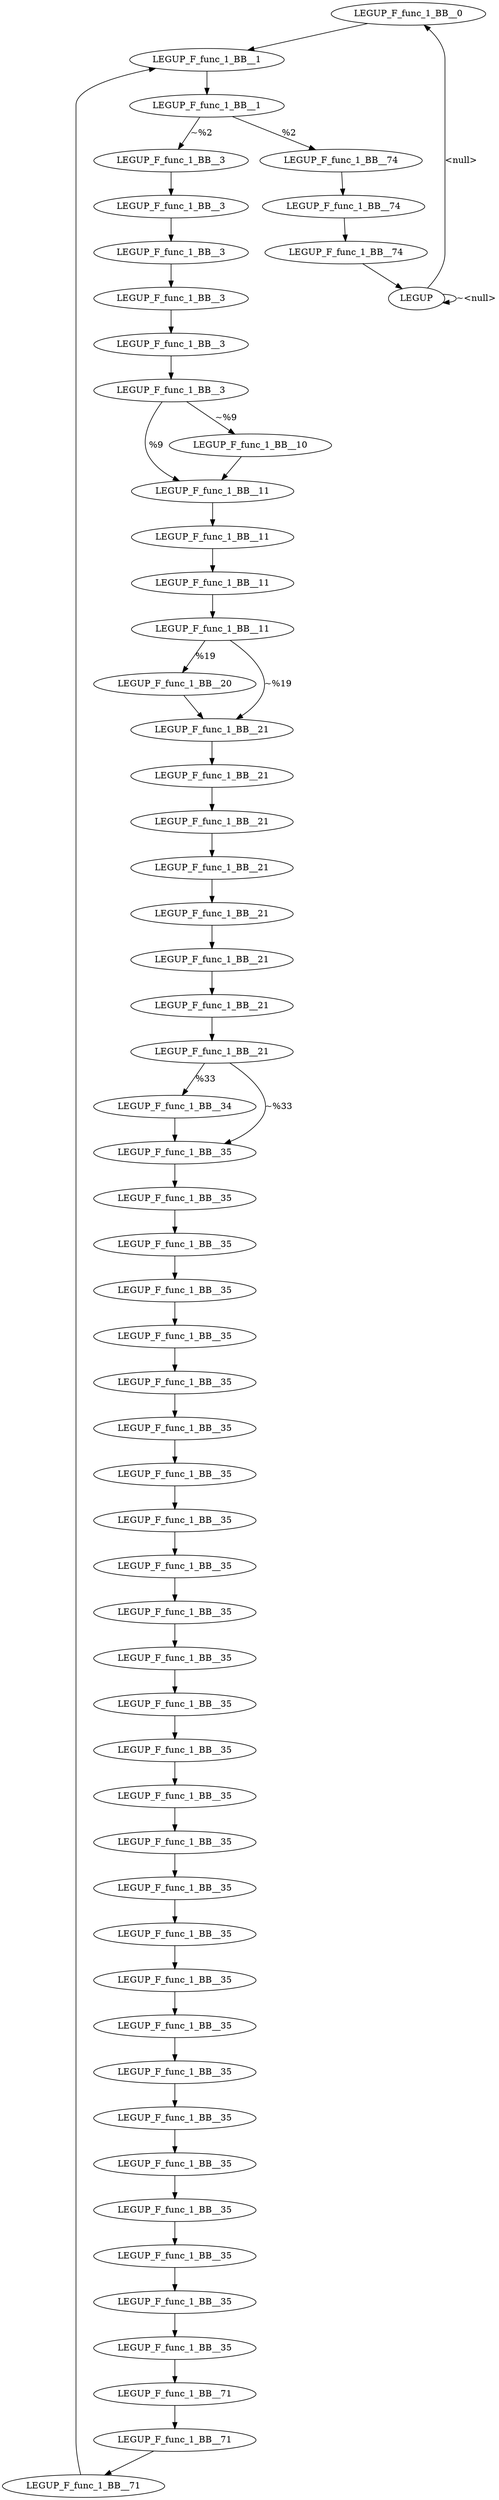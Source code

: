 digraph {
Node0x342b400[label="LEGUP_F_func_1_BB__0"];
Node0x342b260[label="LEGUP"];
Node0x342b260 -> Node0x342b400[label="<null>"];
Node0x342b260 -> Node0x342b260[label="~<null>"];
Node0x342b4d0[label="LEGUP_F_func_1_BB__1"];
Node0x342b400 -> Node0x342b4d0;
Node0x342b5a0[label="LEGUP_F_func_1_BB__1"];
Node0x342b4d0 -> Node0x342b5a0;
Node0x342e8a0[label="LEGUP_F_func_1_BB__74"];
Node0x342b5a0 -> Node0x342e8a0[label="%2"];
Node0x342b670[label="LEGUP_F_func_1_BB__3"];
Node0x342b5a0 -> Node0x342b670[label="~%2"];
Node0x342b740[label="LEGUP_F_func_1_BB__3"];
Node0x342b670 -> Node0x342b740;
Node0x342b810[label="LEGUP_F_func_1_BB__3"];
Node0x342b740 -> Node0x342b810;
Node0x342b8e0[label="LEGUP_F_func_1_BB__3"];
Node0x342b810 -> Node0x342b8e0;
Node0x342b9b0[label="LEGUP_F_func_1_BB__3"];
Node0x342b8e0 -> Node0x342b9b0;
Node0x342ba80[label="LEGUP_F_func_1_BB__3"];
Node0x342b9b0 -> Node0x342ba80;
Node0x342bc20[label="LEGUP_F_func_1_BB__11"];
Node0x342ba80 -> Node0x342bc20[label="%9"];
Node0x342bb50[label="LEGUP_F_func_1_BB__10"];
Node0x342ba80 -> Node0x342bb50[label="~%9"];
Node0x342bb50 -> Node0x342bc20;
Node0x342bcf0[label="LEGUP_F_func_1_BB__11"];
Node0x342bc20 -> Node0x342bcf0;
Node0x342bdc0[label="LEGUP_F_func_1_BB__11"];
Node0x342bcf0 -> Node0x342bdc0;
Node0x342be90[label="LEGUP_F_func_1_BB__11"];
Node0x342bdc0 -> Node0x342be90;
Node0x342bf60[label="LEGUP_F_func_1_BB__20"];
Node0x342be90 -> Node0x342bf60[label="%19"];
Node0x342c030[label="LEGUP_F_func_1_BB__21"];
Node0x342be90 -> Node0x342c030[label="~%19"];
Node0x342bf60 -> Node0x342c030;
Node0x342c100[label="LEGUP_F_func_1_BB__21"];
Node0x342c030 -> Node0x342c100;
Node0x342c1d0[label="LEGUP_F_func_1_BB__21"];
Node0x342c100 -> Node0x342c1d0;
Node0x342c2a0[label="LEGUP_F_func_1_BB__21"];
Node0x342c1d0 -> Node0x342c2a0;
Node0x342c370[label="LEGUP_F_func_1_BB__21"];
Node0x342c2a0 -> Node0x342c370;
Node0x342c480[label="LEGUP_F_func_1_BB__21"];
Node0x342c370 -> Node0x342c480;
Node0x342c590[label="LEGUP_F_func_1_BB__21"];
Node0x342c480 -> Node0x342c590;
Node0x342c6a0[label="LEGUP_F_func_1_BB__21"];
Node0x342c590 -> Node0x342c6a0;
Node0x342c7b0[label="LEGUP_F_func_1_BB__34"];
Node0x342c6a0 -> Node0x342c7b0[label="%33"];
Node0x342c8c0[label="LEGUP_F_func_1_BB__35"];
Node0x342c6a0 -> Node0x342c8c0[label="~%33"];
Node0x342c7b0 -> Node0x342c8c0;
Node0x342c9d0[label="LEGUP_F_func_1_BB__35"];
Node0x342c8c0 -> Node0x342c9d0;
Node0x342cae0[label="LEGUP_F_func_1_BB__35"];
Node0x342c9d0 -> Node0x342cae0;
Node0x342cbf0[label="LEGUP_F_func_1_BB__35"];
Node0x342cae0 -> Node0x342cbf0;
Node0x342cd00[label="LEGUP_F_func_1_BB__35"];
Node0x342cbf0 -> Node0x342cd00;
Node0x342ce10[label="LEGUP_F_func_1_BB__35"];
Node0x342cd00 -> Node0x342ce10;
Node0x342cf20[label="LEGUP_F_func_1_BB__35"];
Node0x342ce10 -> Node0x342cf20;
Node0x342d030[label="LEGUP_F_func_1_BB__35"];
Node0x342cf20 -> Node0x342d030;
Node0x342d140[label="LEGUP_F_func_1_BB__35"];
Node0x342d030 -> Node0x342d140;
Node0x342d250[label="LEGUP_F_func_1_BB__35"];
Node0x342d140 -> Node0x342d250;
Node0x342d360[label="LEGUP_F_func_1_BB__35"];
Node0x342d250 -> Node0x342d360;
Node0x342d470[label="LEGUP_F_func_1_BB__35"];
Node0x342d360 -> Node0x342d470;
Node0x342d580[label="LEGUP_F_func_1_BB__35"];
Node0x342d470 -> Node0x342d580;
Node0x342d690[label="LEGUP_F_func_1_BB__35"];
Node0x342d580 -> Node0x342d690;
Node0x342d7a0[label="LEGUP_F_func_1_BB__35"];
Node0x342d690 -> Node0x342d7a0;
Node0x342d8b0[label="LEGUP_F_func_1_BB__35"];
Node0x342d7a0 -> Node0x342d8b0;
Node0x342d9c0[label="LEGUP_F_func_1_BB__35"];
Node0x342d8b0 -> Node0x342d9c0;
Node0x342dad0[label="LEGUP_F_func_1_BB__35"];
Node0x342d9c0 -> Node0x342dad0;
Node0x342dbe0[label="LEGUP_F_func_1_BB__35"];
Node0x342dad0 -> Node0x342dbe0;
Node0x342dcf0[label="LEGUP_F_func_1_BB__35"];
Node0x342dbe0 -> Node0x342dcf0;
Node0x342de00[label="LEGUP_F_func_1_BB__35"];
Node0x342dcf0 -> Node0x342de00;
Node0x342df10[label="LEGUP_F_func_1_BB__35"];
Node0x342de00 -> Node0x342df10;
Node0x342e020[label="LEGUP_F_func_1_BB__35"];
Node0x342df10 -> Node0x342e020;
Node0x342e130[label="LEGUP_F_func_1_BB__35"];
Node0x342e020 -> Node0x342e130;
Node0x342e240[label="LEGUP_F_func_1_BB__35"];
Node0x342e130 -> Node0x342e240;
Node0x342e350[label="LEGUP_F_func_1_BB__35"];
Node0x342e240 -> Node0x342e350;
Node0x342e460[label="LEGUP_F_func_1_BB__35"];
Node0x342e350 -> Node0x342e460;
Node0x342e570[label="LEGUP_F_func_1_BB__71"];
Node0x342e460 -> Node0x342e570;
Node0x342e680[label="LEGUP_F_func_1_BB__71"];
Node0x342e570 -> Node0x342e680;
Node0x342e790[label="LEGUP_F_func_1_BB__71"];
Node0x342e680 -> Node0x342e790;
Node0x342e790 -> Node0x342b4d0;
Node0x342e9b0[label="LEGUP_F_func_1_BB__74"];
Node0x342e8a0 -> Node0x342e9b0;
Node0x342eac0[label="LEGUP_F_func_1_BB__74"];
Node0x342e9b0 -> Node0x342eac0;
Node0x342eac0 -> Node0x342b260;
}

